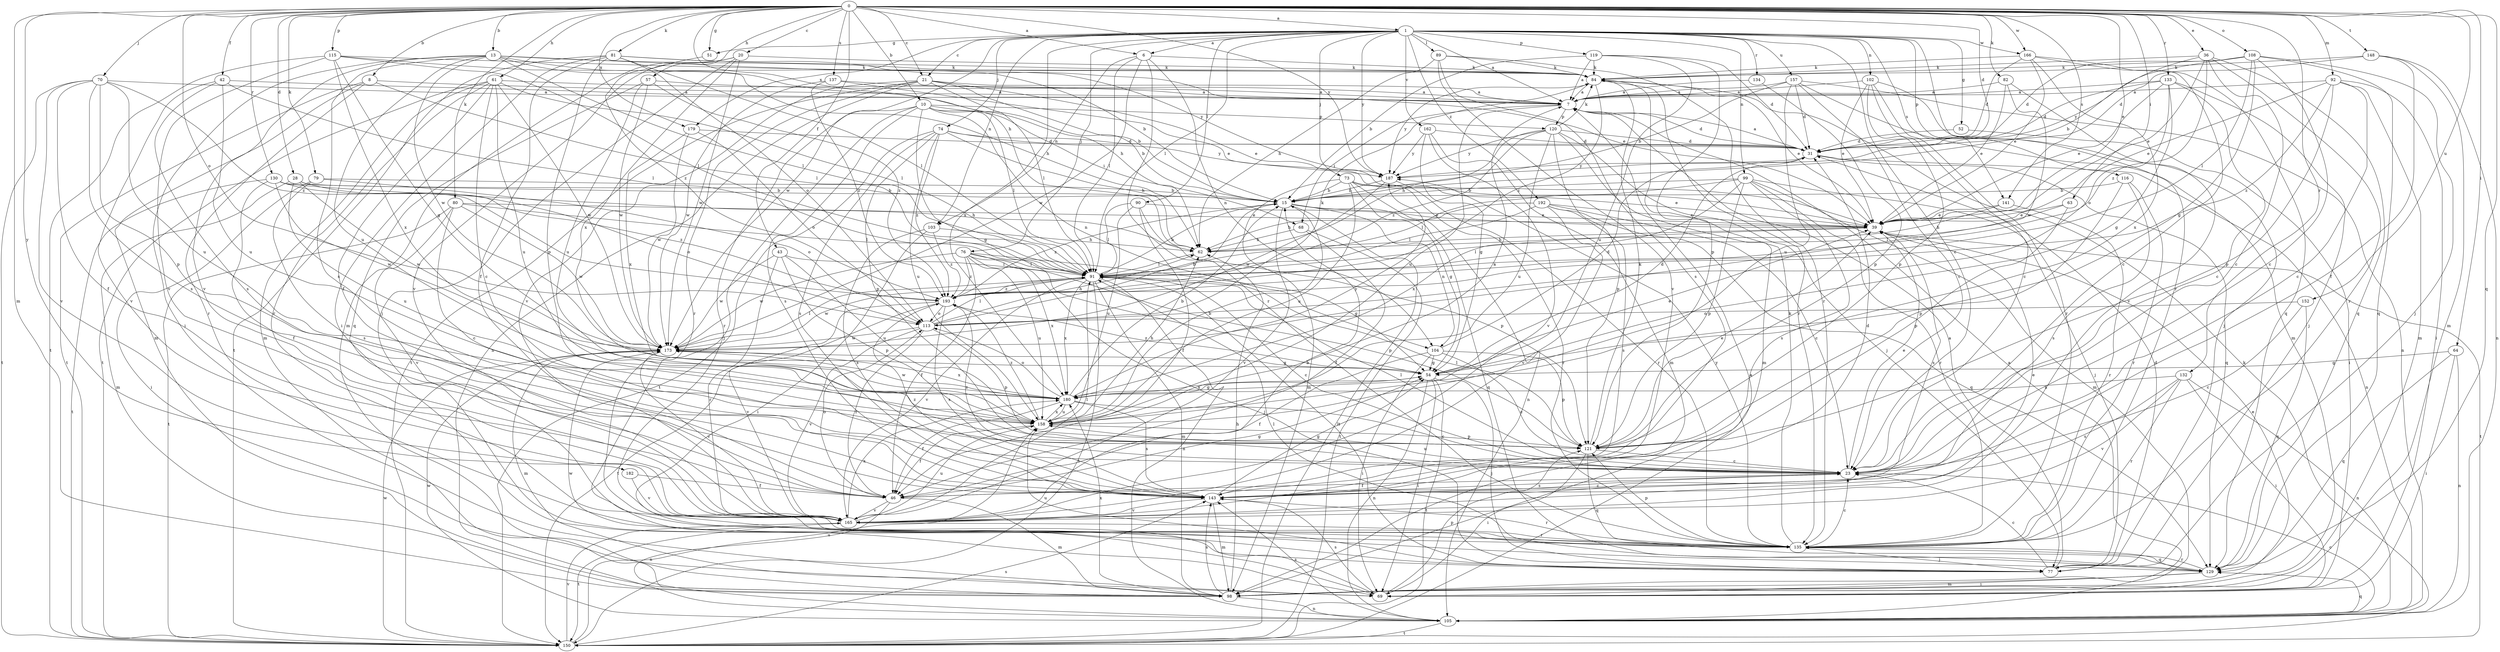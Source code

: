strict digraph  {
0;
1;
6;
7;
8;
10;
13;
15;
20;
21;
23;
28;
31;
36;
39;
42;
43;
46;
51;
52;
54;
57;
61;
62;
63;
64;
68;
69;
70;
73;
74;
76;
77;
79;
80;
81;
82;
84;
89;
90;
91;
92;
98;
99;
102;
103;
104;
105;
108;
113;
115;
116;
119;
120;
121;
129;
130;
132;
133;
134;
135;
137;
141;
143;
148;
150;
152;
157;
158;
162;
165;
166;
173;
179;
180;
182;
187;
192;
193;
0 -> 1  [label=a];
0 -> 6  [label=a];
0 -> 8  [label=b];
0 -> 10  [label=b];
0 -> 13  [label=b];
0 -> 20  [label=c];
0 -> 21  [label=c];
0 -> 28  [label=d];
0 -> 31  [label=d];
0 -> 36  [label=e];
0 -> 39  [label=e];
0 -> 42  [label=f];
0 -> 43  [label=f];
0 -> 51  [label=g];
0 -> 57  [label=h];
0 -> 61  [label=h];
0 -> 62  [label=h];
0 -> 63  [label=i];
0 -> 64  [label=i];
0 -> 70  [label=j];
0 -> 79  [label=k];
0 -> 80  [label=k];
0 -> 81  [label=k];
0 -> 82  [label=k];
0 -> 92  [label=m];
0 -> 98  [label=m];
0 -> 108  [label=o];
0 -> 113  [label=o];
0 -> 115  [label=p];
0 -> 129  [label=q];
0 -> 130  [label=r];
0 -> 132  [label=r];
0 -> 133  [label=r];
0 -> 137  [label=s];
0 -> 141  [label=s];
0 -> 148  [label=t];
0 -> 152  [label=u];
0 -> 166  [label=w];
0 -> 179  [label=x];
0 -> 182  [label=y];
0 -> 187  [label=y];
1 -> 6  [label=a];
1 -> 7  [label=a];
1 -> 21  [label=c];
1 -> 23  [label=c];
1 -> 51  [label=g];
1 -> 52  [label=g];
1 -> 73  [label=j];
1 -> 74  [label=j];
1 -> 76  [label=j];
1 -> 89  [label=l];
1 -> 90  [label=l];
1 -> 91  [label=l];
1 -> 99  [label=n];
1 -> 102  [label=n];
1 -> 103  [label=n];
1 -> 116  [label=p];
1 -> 119  [label=p];
1 -> 134  [label=r];
1 -> 135  [label=r];
1 -> 141  [label=s];
1 -> 157  [label=u];
1 -> 162  [label=v];
1 -> 166  [label=w];
1 -> 173  [label=w];
1 -> 179  [label=x];
1 -> 180  [label=x];
1 -> 187  [label=y];
1 -> 192  [label=z];
6 -> 84  [label=k];
6 -> 91  [label=l];
6 -> 103  [label=n];
6 -> 104  [label=n];
6 -> 135  [label=r];
6 -> 173  [label=w];
7 -> 31  [label=d];
7 -> 68  [label=i];
7 -> 120  [label=p];
7 -> 158  [label=u];
8 -> 7  [label=a];
8 -> 91  [label=l];
8 -> 98  [label=m];
8 -> 135  [label=r];
8 -> 150  [label=t];
10 -> 15  [label=b];
10 -> 54  [label=g];
10 -> 68  [label=i];
10 -> 77  [label=j];
10 -> 91  [label=l];
10 -> 104  [label=n];
10 -> 120  [label=p];
10 -> 135  [label=r];
10 -> 143  [label=s];
13 -> 15  [label=b];
13 -> 62  [label=h];
13 -> 69  [label=i];
13 -> 84  [label=k];
13 -> 91  [label=l];
13 -> 143  [label=s];
13 -> 158  [label=u];
13 -> 165  [label=v];
13 -> 173  [label=w];
13 -> 187  [label=y];
15 -> 39  [label=e];
15 -> 104  [label=n];
15 -> 129  [label=q];
15 -> 150  [label=t];
15 -> 165  [label=v];
15 -> 193  [label=z];
20 -> 77  [label=j];
20 -> 84  [label=k];
20 -> 98  [label=m];
20 -> 165  [label=v];
20 -> 173  [label=w];
20 -> 180  [label=x];
21 -> 7  [label=a];
21 -> 15  [label=b];
21 -> 39  [label=e];
21 -> 91  [label=l];
21 -> 105  [label=n];
21 -> 135  [label=r];
21 -> 150  [label=t];
21 -> 165  [label=v];
23 -> 39  [label=e];
23 -> 46  [label=f];
23 -> 91  [label=l];
23 -> 143  [label=s];
23 -> 158  [label=u];
23 -> 193  [label=z];
28 -> 15  [label=b];
28 -> 98  [label=m];
28 -> 113  [label=o];
28 -> 158  [label=u];
28 -> 173  [label=w];
31 -> 7  [label=a];
31 -> 105  [label=n];
31 -> 129  [label=q];
31 -> 187  [label=y];
36 -> 15  [label=b];
36 -> 23  [label=c];
36 -> 39  [label=e];
36 -> 84  [label=k];
36 -> 129  [label=q];
36 -> 135  [label=r];
36 -> 193  [label=z];
39 -> 62  [label=h];
39 -> 91  [label=l];
39 -> 143  [label=s];
39 -> 150  [label=t];
42 -> 7  [label=a];
42 -> 91  [label=l];
42 -> 143  [label=s];
42 -> 158  [label=u];
42 -> 165  [label=v];
43 -> 91  [label=l];
43 -> 121  [label=p];
43 -> 135  [label=r];
43 -> 158  [label=u];
43 -> 173  [label=w];
46 -> 54  [label=g];
46 -> 98  [label=m];
46 -> 105  [label=n];
46 -> 113  [label=o];
46 -> 165  [label=v];
51 -> 193  [label=z];
52 -> 31  [label=d];
52 -> 69  [label=i];
54 -> 31  [label=d];
54 -> 39  [label=e];
54 -> 69  [label=i];
54 -> 77  [label=j];
54 -> 105  [label=n];
54 -> 150  [label=t];
54 -> 180  [label=x];
54 -> 193  [label=z];
57 -> 7  [label=a];
57 -> 129  [label=q];
57 -> 158  [label=u];
57 -> 173  [label=w];
57 -> 193  [label=z];
61 -> 7  [label=a];
61 -> 23  [label=c];
61 -> 46  [label=f];
61 -> 91  [label=l];
61 -> 98  [label=m];
61 -> 135  [label=r];
61 -> 150  [label=t];
61 -> 158  [label=u];
61 -> 173  [label=w];
62 -> 91  [label=l];
63 -> 39  [label=e];
63 -> 91  [label=l];
63 -> 121  [label=p];
64 -> 54  [label=g];
64 -> 69  [label=i];
64 -> 105  [label=n];
64 -> 129  [label=q];
68 -> 46  [label=f];
68 -> 62  [label=h];
68 -> 150  [label=t];
69 -> 121  [label=p];
69 -> 143  [label=s];
69 -> 173  [label=w];
70 -> 7  [label=a];
70 -> 46  [label=f];
70 -> 121  [label=p];
70 -> 143  [label=s];
70 -> 150  [label=t];
70 -> 158  [label=u];
70 -> 165  [label=v];
70 -> 193  [label=z];
73 -> 15  [label=b];
73 -> 39  [label=e];
73 -> 54  [label=g];
73 -> 98  [label=m];
73 -> 105  [label=n];
73 -> 135  [label=r];
73 -> 158  [label=u];
74 -> 31  [label=d];
74 -> 62  [label=h];
74 -> 121  [label=p];
74 -> 143  [label=s];
74 -> 150  [label=t];
74 -> 158  [label=u];
74 -> 187  [label=y];
74 -> 193  [label=z];
76 -> 46  [label=f];
76 -> 54  [label=g];
76 -> 77  [label=j];
76 -> 91  [label=l];
76 -> 121  [label=p];
76 -> 158  [label=u];
76 -> 173  [label=w];
76 -> 180  [label=x];
76 -> 193  [label=z];
77 -> 7  [label=a];
77 -> 23  [label=c];
77 -> 31  [label=d];
77 -> 91  [label=l];
77 -> 158  [label=u];
79 -> 15  [label=b];
79 -> 69  [label=i];
79 -> 113  [label=o];
79 -> 143  [label=s];
80 -> 23  [label=c];
80 -> 39  [label=e];
80 -> 91  [label=l];
80 -> 150  [label=t];
80 -> 165  [label=v];
80 -> 173  [label=w];
81 -> 39  [label=e];
81 -> 46  [label=f];
81 -> 69  [label=i];
81 -> 84  [label=k];
81 -> 91  [label=l];
81 -> 113  [label=o];
81 -> 121  [label=p];
81 -> 150  [label=t];
82 -> 7  [label=a];
82 -> 39  [label=e];
82 -> 165  [label=v];
82 -> 173  [label=w];
84 -> 7  [label=a];
84 -> 39  [label=e];
84 -> 135  [label=r];
84 -> 187  [label=y];
84 -> 193  [label=z];
89 -> 62  [label=h];
89 -> 84  [label=k];
89 -> 135  [label=r];
89 -> 143  [label=s];
89 -> 165  [label=v];
90 -> 39  [label=e];
90 -> 46  [label=f];
90 -> 91  [label=l];
90 -> 121  [label=p];
90 -> 158  [label=u];
91 -> 15  [label=b];
91 -> 23  [label=c];
91 -> 98  [label=m];
91 -> 105  [label=n];
91 -> 150  [label=t];
91 -> 165  [label=v];
91 -> 173  [label=w];
91 -> 180  [label=x];
91 -> 193  [label=z];
92 -> 7  [label=a];
92 -> 23  [label=c];
92 -> 39  [label=e];
92 -> 69  [label=i];
92 -> 98  [label=m];
92 -> 121  [label=p];
92 -> 193  [label=z];
98 -> 39  [label=e];
98 -> 62  [label=h];
98 -> 105  [label=n];
98 -> 143  [label=s];
98 -> 180  [label=x];
99 -> 15  [label=b];
99 -> 77  [label=j];
99 -> 91  [label=l];
99 -> 98  [label=m];
99 -> 121  [label=p];
99 -> 135  [label=r];
99 -> 143  [label=s];
99 -> 180  [label=x];
102 -> 7  [label=a];
102 -> 23  [label=c];
102 -> 39  [label=e];
102 -> 77  [label=j];
102 -> 121  [label=p];
102 -> 135  [label=r];
103 -> 62  [label=h];
103 -> 69  [label=i];
103 -> 143  [label=s];
103 -> 193  [label=z];
104 -> 23  [label=c];
104 -> 31  [label=d];
104 -> 46  [label=f];
104 -> 54  [label=g];
104 -> 69  [label=i];
104 -> 121  [label=p];
105 -> 7  [label=a];
105 -> 23  [label=c];
105 -> 129  [label=q];
105 -> 143  [label=s];
105 -> 150  [label=t];
105 -> 173  [label=w];
108 -> 23  [label=c];
108 -> 31  [label=d];
108 -> 54  [label=g];
108 -> 77  [label=j];
108 -> 84  [label=k];
108 -> 91  [label=l];
108 -> 129  [label=q];
108 -> 187  [label=y];
113 -> 15  [label=b];
113 -> 46  [label=f];
113 -> 62  [label=h];
113 -> 84  [label=k];
113 -> 91  [label=l];
113 -> 121  [label=p];
113 -> 165  [label=v];
113 -> 173  [label=w];
115 -> 54  [label=g];
115 -> 62  [label=h];
115 -> 84  [label=k];
115 -> 91  [label=l];
115 -> 150  [label=t];
115 -> 165  [label=v];
115 -> 180  [label=x];
116 -> 15  [label=b];
116 -> 121  [label=p];
116 -> 135  [label=r];
116 -> 143  [label=s];
119 -> 7  [label=a];
119 -> 15  [label=b];
119 -> 31  [label=d];
119 -> 84  [label=k];
119 -> 121  [label=p];
119 -> 158  [label=u];
120 -> 31  [label=d];
120 -> 62  [label=h];
120 -> 77  [label=j];
120 -> 84  [label=k];
120 -> 98  [label=m];
120 -> 121  [label=p];
120 -> 158  [label=u];
120 -> 187  [label=y];
120 -> 193  [label=z];
121 -> 23  [label=c];
121 -> 39  [label=e];
121 -> 69  [label=i];
121 -> 84  [label=k];
121 -> 91  [label=l];
121 -> 129  [label=q];
129 -> 69  [label=i];
129 -> 91  [label=l];
129 -> 98  [label=m];
129 -> 135  [label=r];
130 -> 15  [label=b];
130 -> 46  [label=f];
130 -> 62  [label=h];
130 -> 150  [label=t];
130 -> 173  [label=w];
130 -> 193  [label=z];
132 -> 69  [label=i];
132 -> 105  [label=n];
132 -> 135  [label=r];
132 -> 143  [label=s];
132 -> 165  [label=v];
132 -> 180  [label=x];
133 -> 7  [label=a];
133 -> 23  [label=c];
133 -> 31  [label=d];
133 -> 39  [label=e];
133 -> 54  [label=g];
133 -> 77  [label=j];
133 -> 113  [label=o];
134 -> 7  [label=a];
134 -> 121  [label=p];
135 -> 23  [label=c];
135 -> 77  [label=j];
135 -> 84  [label=k];
135 -> 121  [label=p];
135 -> 129  [label=q];
135 -> 187  [label=y];
137 -> 7  [label=a];
137 -> 39  [label=e];
137 -> 173  [label=w];
137 -> 193  [label=z];
141 -> 39  [label=e];
141 -> 62  [label=h];
141 -> 135  [label=r];
143 -> 23  [label=c];
143 -> 31  [label=d];
143 -> 54  [label=g];
143 -> 98  [label=m];
143 -> 135  [label=r];
143 -> 165  [label=v];
143 -> 193  [label=z];
148 -> 31  [label=d];
148 -> 46  [label=f];
148 -> 84  [label=k];
148 -> 98  [label=m];
148 -> 105  [label=n];
150 -> 7  [label=a];
150 -> 84  [label=k];
150 -> 143  [label=s];
150 -> 158  [label=u];
150 -> 165  [label=v];
150 -> 173  [label=w];
152 -> 23  [label=c];
152 -> 113  [label=o];
152 -> 129  [label=q];
157 -> 7  [label=a];
157 -> 15  [label=b];
157 -> 23  [label=c];
157 -> 31  [label=d];
157 -> 98  [label=m];
157 -> 105  [label=n];
157 -> 158  [label=u];
158 -> 7  [label=a];
158 -> 15  [label=b];
158 -> 46  [label=f];
158 -> 62  [label=h];
158 -> 121  [label=p];
158 -> 180  [label=x];
158 -> 193  [label=z];
162 -> 31  [label=d];
162 -> 54  [label=g];
162 -> 98  [label=m];
162 -> 165  [label=v];
162 -> 187  [label=y];
165 -> 15  [label=b];
165 -> 39  [label=e];
165 -> 91  [label=l];
165 -> 135  [label=r];
165 -> 150  [label=t];
165 -> 158  [label=u];
165 -> 180  [label=x];
166 -> 23  [label=c];
166 -> 31  [label=d];
166 -> 39  [label=e];
166 -> 84  [label=k];
166 -> 129  [label=q];
166 -> 180  [label=x];
173 -> 54  [label=g];
173 -> 91  [label=l];
173 -> 98  [label=m];
173 -> 165  [label=v];
173 -> 180  [label=x];
179 -> 31  [label=d];
179 -> 113  [label=o];
179 -> 173  [label=w];
179 -> 180  [label=x];
180 -> 15  [label=b];
180 -> 23  [label=c];
180 -> 46  [label=f];
180 -> 54  [label=g];
180 -> 113  [label=o];
180 -> 143  [label=s];
180 -> 158  [label=u];
180 -> 173  [label=w];
180 -> 187  [label=y];
182 -> 46  [label=f];
182 -> 165  [label=v];
187 -> 15  [label=b];
187 -> 135  [label=r];
187 -> 173  [label=w];
192 -> 23  [label=c];
192 -> 39  [label=e];
192 -> 62  [label=h];
192 -> 91  [label=l];
192 -> 129  [label=q];
192 -> 143  [label=s];
192 -> 165  [label=v];
193 -> 113  [label=o];
193 -> 143  [label=s];
193 -> 150  [label=t];
193 -> 165  [label=v];
}
